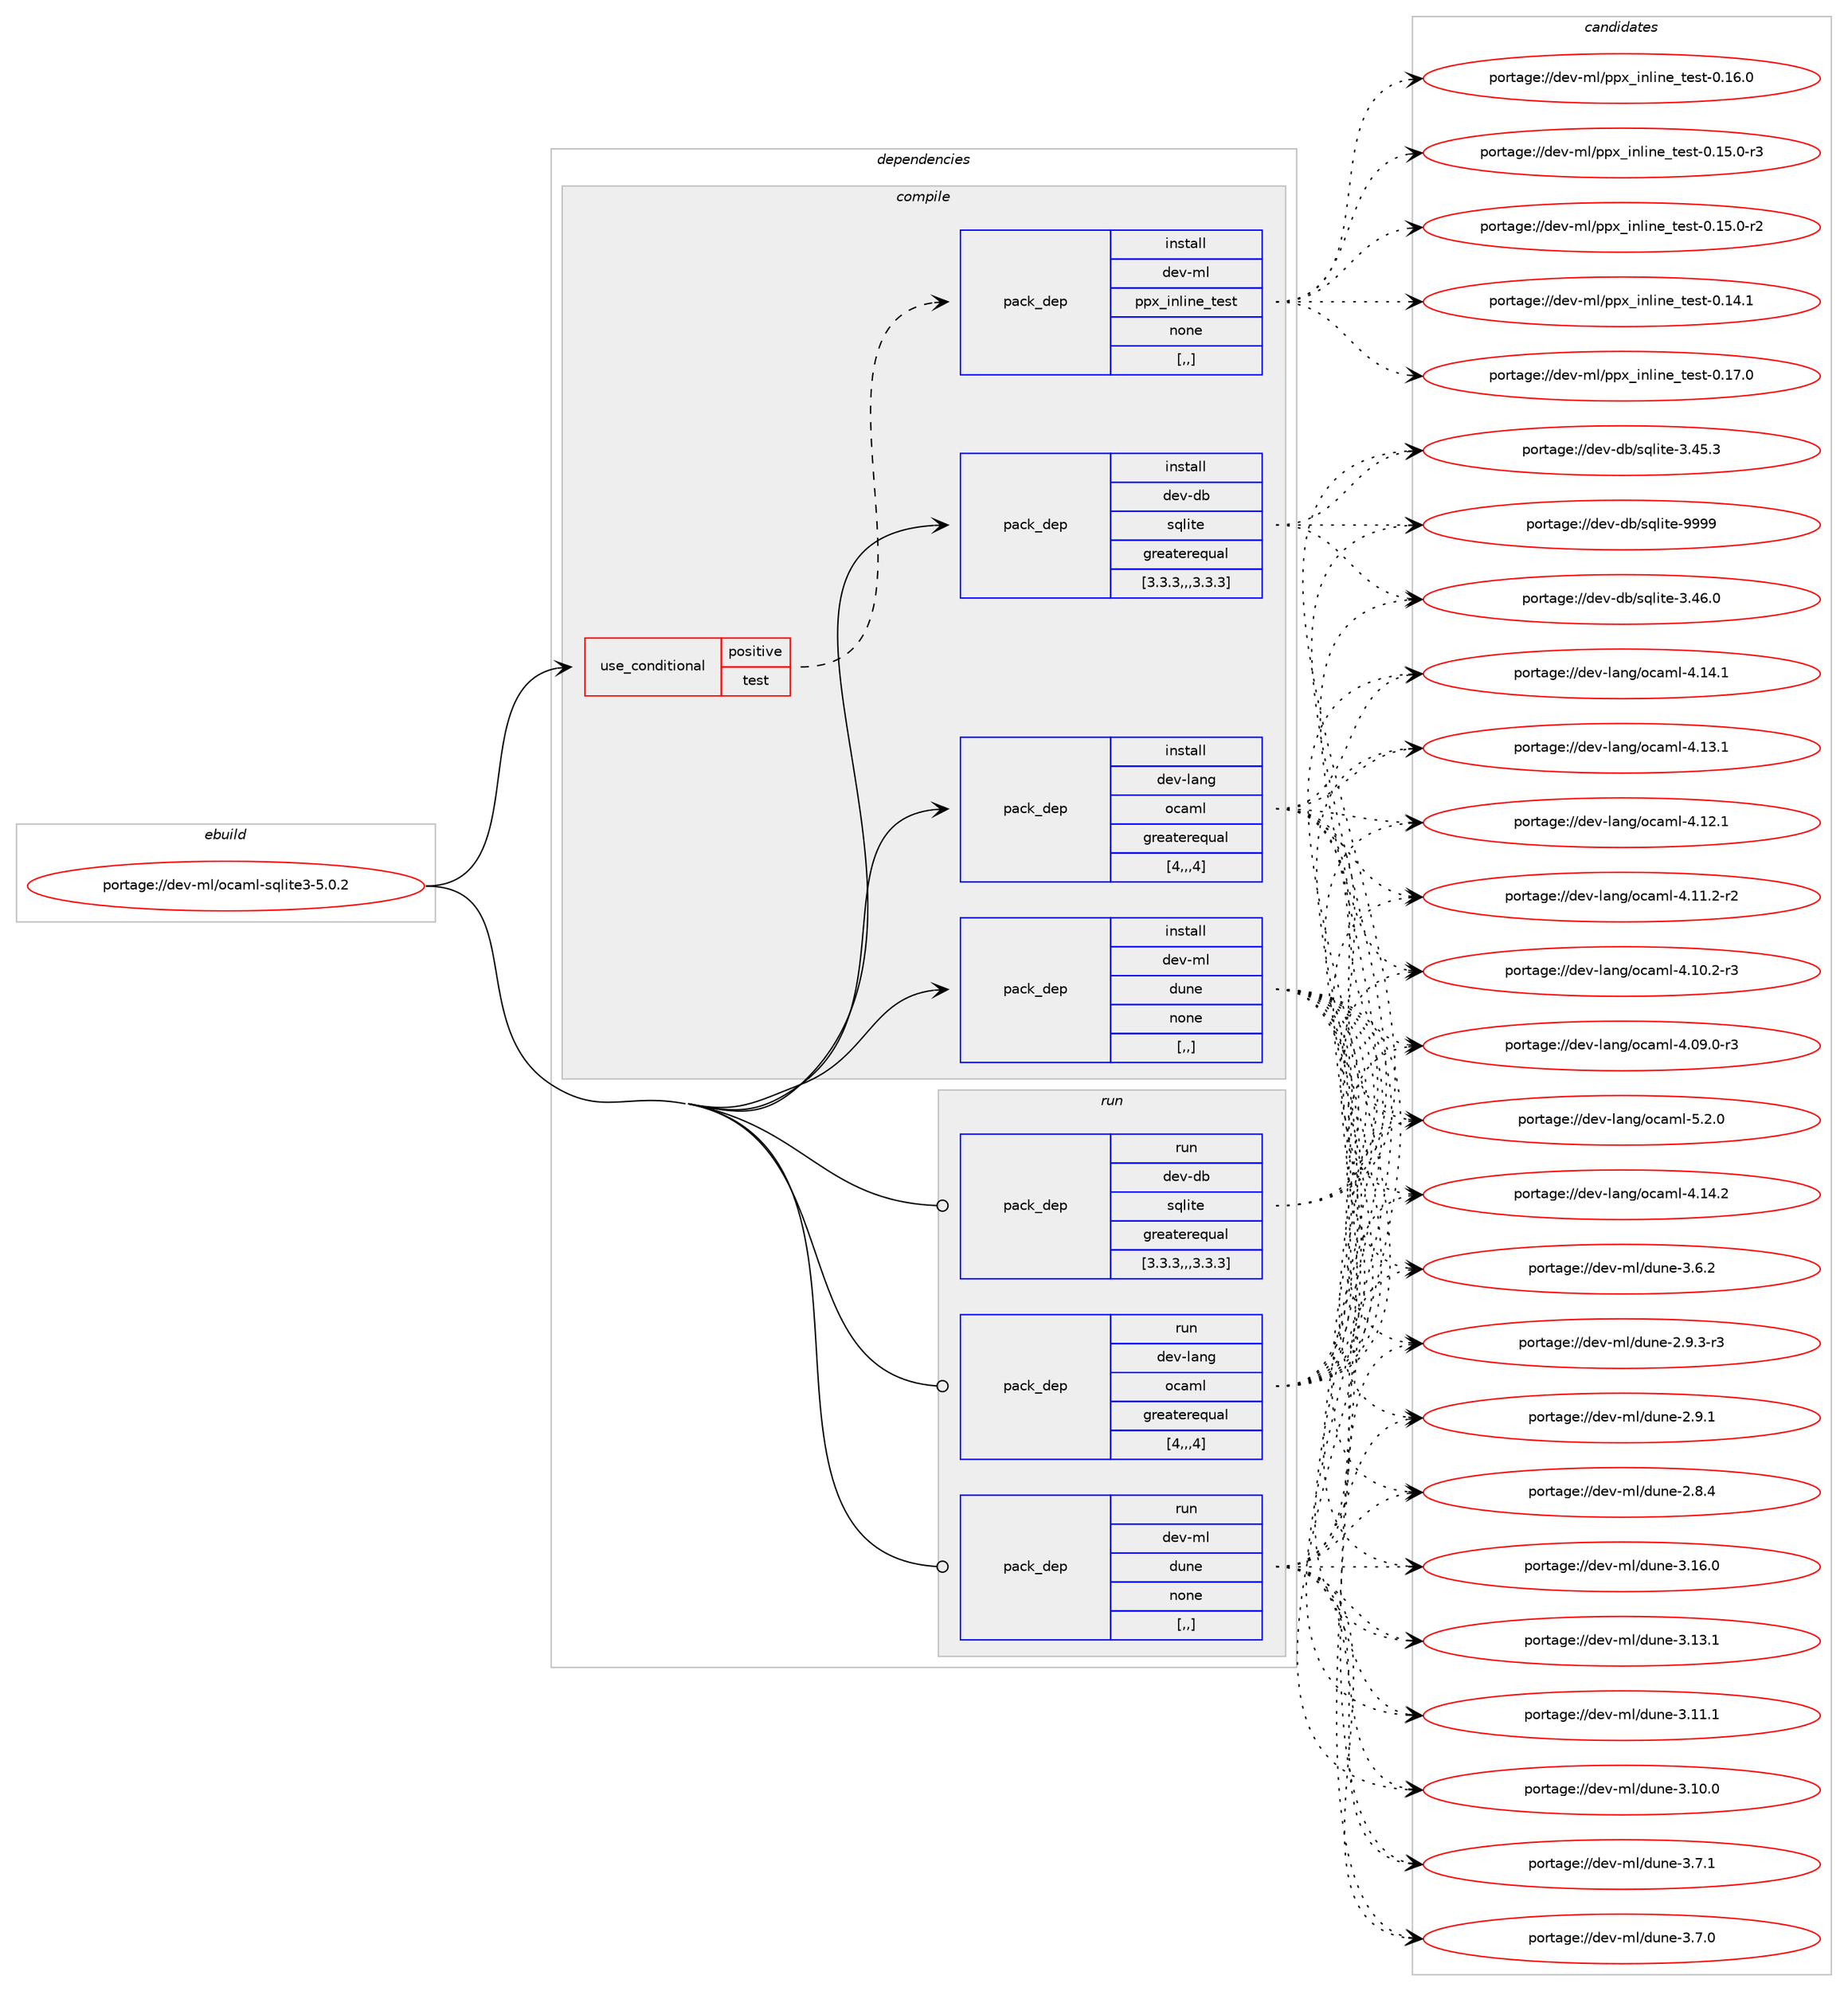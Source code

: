 digraph prolog {

# *************
# Graph options
# *************

newrank=true;
concentrate=true;
compound=true;
graph [rankdir=LR,fontname=Helvetica,fontsize=10,ranksep=1.5];#, ranksep=2.5, nodesep=0.2];
edge  [arrowhead=vee];
node  [fontname=Helvetica,fontsize=10];

# **********
# The ebuild
# **********

subgraph cluster_leftcol {
color=gray;
label=<<i>ebuild</i>>;
id [label="portage://dev-ml/ocaml-sqlite3-5.0.2", color=red, width=4, href="../dev-ml/ocaml-sqlite3-5.0.2.svg"];
}

# ****************
# The dependencies
# ****************

subgraph cluster_midcol {
color=gray;
label=<<i>dependencies</i>>;
subgraph cluster_compile {
fillcolor="#eeeeee";
style=filled;
label=<<i>compile</i>>;
subgraph cond29734 {
dependency121431 [label=<<TABLE BORDER="0" CELLBORDER="1" CELLSPACING="0" CELLPADDING="4"><TR><TD ROWSPAN="3" CELLPADDING="10">use_conditional</TD></TR><TR><TD>positive</TD></TR><TR><TD>test</TD></TR></TABLE>>, shape=none, color=red];
subgraph pack90496 {
dependency121432 [label=<<TABLE BORDER="0" CELLBORDER="1" CELLSPACING="0" CELLPADDING="4" WIDTH="220"><TR><TD ROWSPAN="6" CELLPADDING="30">pack_dep</TD></TR><TR><TD WIDTH="110">install</TD></TR><TR><TD>dev-ml</TD></TR><TR><TD>ppx_inline_test</TD></TR><TR><TD>none</TD></TR><TR><TD>[,,]</TD></TR></TABLE>>, shape=none, color=blue];
}
dependency121431:e -> dependency121432:w [weight=20,style="dashed",arrowhead="vee"];
}
id:e -> dependency121431:w [weight=20,style="solid",arrowhead="vee"];
subgraph pack90497 {
dependency121433 [label=<<TABLE BORDER="0" CELLBORDER="1" CELLSPACING="0" CELLPADDING="4" WIDTH="220"><TR><TD ROWSPAN="6" CELLPADDING="30">pack_dep</TD></TR><TR><TD WIDTH="110">install</TD></TR><TR><TD>dev-db</TD></TR><TR><TD>sqlite</TD></TR><TR><TD>greaterequal</TD></TR><TR><TD>[3.3.3,,,3.3.3]</TD></TR></TABLE>>, shape=none, color=blue];
}
id:e -> dependency121433:w [weight=20,style="solid",arrowhead="vee"];
subgraph pack90498 {
dependency121434 [label=<<TABLE BORDER="0" CELLBORDER="1" CELLSPACING="0" CELLPADDING="4" WIDTH="220"><TR><TD ROWSPAN="6" CELLPADDING="30">pack_dep</TD></TR><TR><TD WIDTH="110">install</TD></TR><TR><TD>dev-lang</TD></TR><TR><TD>ocaml</TD></TR><TR><TD>greaterequal</TD></TR><TR><TD>[4,,,4]</TD></TR></TABLE>>, shape=none, color=blue];
}
id:e -> dependency121434:w [weight=20,style="solid",arrowhead="vee"];
subgraph pack90499 {
dependency121435 [label=<<TABLE BORDER="0" CELLBORDER="1" CELLSPACING="0" CELLPADDING="4" WIDTH="220"><TR><TD ROWSPAN="6" CELLPADDING="30">pack_dep</TD></TR><TR><TD WIDTH="110">install</TD></TR><TR><TD>dev-ml</TD></TR><TR><TD>dune</TD></TR><TR><TD>none</TD></TR><TR><TD>[,,]</TD></TR></TABLE>>, shape=none, color=blue];
}
id:e -> dependency121435:w [weight=20,style="solid",arrowhead="vee"];
}
subgraph cluster_compileandrun {
fillcolor="#eeeeee";
style=filled;
label=<<i>compile and run</i>>;
}
subgraph cluster_run {
fillcolor="#eeeeee";
style=filled;
label=<<i>run</i>>;
subgraph pack90500 {
dependency121436 [label=<<TABLE BORDER="0" CELLBORDER="1" CELLSPACING="0" CELLPADDING="4" WIDTH="220"><TR><TD ROWSPAN="6" CELLPADDING="30">pack_dep</TD></TR><TR><TD WIDTH="110">run</TD></TR><TR><TD>dev-db</TD></TR><TR><TD>sqlite</TD></TR><TR><TD>greaterequal</TD></TR><TR><TD>[3.3.3,,,3.3.3]</TD></TR></TABLE>>, shape=none, color=blue];
}
id:e -> dependency121436:w [weight=20,style="solid",arrowhead="odot"];
subgraph pack90501 {
dependency121437 [label=<<TABLE BORDER="0" CELLBORDER="1" CELLSPACING="0" CELLPADDING="4" WIDTH="220"><TR><TD ROWSPAN="6" CELLPADDING="30">pack_dep</TD></TR><TR><TD WIDTH="110">run</TD></TR><TR><TD>dev-lang</TD></TR><TR><TD>ocaml</TD></TR><TR><TD>greaterequal</TD></TR><TR><TD>[4,,,4]</TD></TR></TABLE>>, shape=none, color=blue];
}
id:e -> dependency121437:w [weight=20,style="solid",arrowhead="odot"];
subgraph pack90502 {
dependency121438 [label=<<TABLE BORDER="0" CELLBORDER="1" CELLSPACING="0" CELLPADDING="4" WIDTH="220"><TR><TD ROWSPAN="6" CELLPADDING="30">pack_dep</TD></TR><TR><TD WIDTH="110">run</TD></TR><TR><TD>dev-ml</TD></TR><TR><TD>dune</TD></TR><TR><TD>none</TD></TR><TR><TD>[,,]</TD></TR></TABLE>>, shape=none, color=blue];
}
id:e -> dependency121438:w [weight=20,style="solid",arrowhead="odot"];
}
}

# **************
# The candidates
# **************

subgraph cluster_choices {
rank=same;
color=gray;
label=<<i>candidates</i>>;

subgraph choice90496 {
color=black;
nodesep=1;
choice1001011184510910847112112120951051101081051101019511610111511645484649554648 [label="portage://dev-ml/ppx_inline_test-0.17.0", color=red, width=4,href="../dev-ml/ppx_inline_test-0.17.0.svg"];
choice1001011184510910847112112120951051101081051101019511610111511645484649544648 [label="portage://dev-ml/ppx_inline_test-0.16.0", color=red, width=4,href="../dev-ml/ppx_inline_test-0.16.0.svg"];
choice10010111845109108471121121209510511010810511010195116101115116454846495346484511451 [label="portage://dev-ml/ppx_inline_test-0.15.0-r3", color=red, width=4,href="../dev-ml/ppx_inline_test-0.15.0-r3.svg"];
choice10010111845109108471121121209510511010810511010195116101115116454846495346484511450 [label="portage://dev-ml/ppx_inline_test-0.15.0-r2", color=red, width=4,href="../dev-ml/ppx_inline_test-0.15.0-r2.svg"];
choice1001011184510910847112112120951051101081051101019511610111511645484649524649 [label="portage://dev-ml/ppx_inline_test-0.14.1", color=red, width=4,href="../dev-ml/ppx_inline_test-0.14.1.svg"];
dependency121432:e -> choice1001011184510910847112112120951051101081051101019511610111511645484649554648:w [style=dotted,weight="100"];
dependency121432:e -> choice1001011184510910847112112120951051101081051101019511610111511645484649544648:w [style=dotted,weight="100"];
dependency121432:e -> choice10010111845109108471121121209510511010810511010195116101115116454846495346484511451:w [style=dotted,weight="100"];
dependency121432:e -> choice10010111845109108471121121209510511010810511010195116101115116454846495346484511450:w [style=dotted,weight="100"];
dependency121432:e -> choice1001011184510910847112112120951051101081051101019511610111511645484649524649:w [style=dotted,weight="100"];
}
subgraph choice90497 {
color=black;
nodesep=1;
choice1001011184510098471151131081051161014557575757 [label="portage://dev-db/sqlite-9999", color=red, width=4,href="../dev-db/sqlite-9999.svg"];
choice10010111845100984711511310810511610145514652544648 [label="portage://dev-db/sqlite-3.46.0", color=red, width=4,href="../dev-db/sqlite-3.46.0.svg"];
choice10010111845100984711511310810511610145514652534651 [label="portage://dev-db/sqlite-3.45.3", color=red, width=4,href="../dev-db/sqlite-3.45.3.svg"];
dependency121433:e -> choice1001011184510098471151131081051161014557575757:w [style=dotted,weight="100"];
dependency121433:e -> choice10010111845100984711511310810511610145514652544648:w [style=dotted,weight="100"];
dependency121433:e -> choice10010111845100984711511310810511610145514652534651:w [style=dotted,weight="100"];
}
subgraph choice90498 {
color=black;
nodesep=1;
choice1001011184510897110103471119997109108455346504648 [label="portage://dev-lang/ocaml-5.2.0", color=red, width=4,href="../dev-lang/ocaml-5.2.0.svg"];
choice100101118451089711010347111999710910845524649524650 [label="portage://dev-lang/ocaml-4.14.2", color=red, width=4,href="../dev-lang/ocaml-4.14.2.svg"];
choice100101118451089711010347111999710910845524649524649 [label="portage://dev-lang/ocaml-4.14.1", color=red, width=4,href="../dev-lang/ocaml-4.14.1.svg"];
choice100101118451089711010347111999710910845524649514649 [label="portage://dev-lang/ocaml-4.13.1", color=red, width=4,href="../dev-lang/ocaml-4.13.1.svg"];
choice100101118451089711010347111999710910845524649504649 [label="portage://dev-lang/ocaml-4.12.1", color=red, width=4,href="../dev-lang/ocaml-4.12.1.svg"];
choice1001011184510897110103471119997109108455246494946504511450 [label="portage://dev-lang/ocaml-4.11.2-r2", color=red, width=4,href="../dev-lang/ocaml-4.11.2-r2.svg"];
choice1001011184510897110103471119997109108455246494846504511451 [label="portage://dev-lang/ocaml-4.10.2-r3", color=red, width=4,href="../dev-lang/ocaml-4.10.2-r3.svg"];
choice1001011184510897110103471119997109108455246485746484511451 [label="portage://dev-lang/ocaml-4.09.0-r3", color=red, width=4,href="../dev-lang/ocaml-4.09.0-r3.svg"];
dependency121434:e -> choice1001011184510897110103471119997109108455346504648:w [style=dotted,weight="100"];
dependency121434:e -> choice100101118451089711010347111999710910845524649524650:w [style=dotted,weight="100"];
dependency121434:e -> choice100101118451089711010347111999710910845524649524649:w [style=dotted,weight="100"];
dependency121434:e -> choice100101118451089711010347111999710910845524649514649:w [style=dotted,weight="100"];
dependency121434:e -> choice100101118451089711010347111999710910845524649504649:w [style=dotted,weight="100"];
dependency121434:e -> choice1001011184510897110103471119997109108455246494946504511450:w [style=dotted,weight="100"];
dependency121434:e -> choice1001011184510897110103471119997109108455246494846504511451:w [style=dotted,weight="100"];
dependency121434:e -> choice1001011184510897110103471119997109108455246485746484511451:w [style=dotted,weight="100"];
}
subgraph choice90499 {
color=black;
nodesep=1;
choice100101118451091084710011711010145514649544648 [label="portage://dev-ml/dune-3.16.0", color=red, width=4,href="../dev-ml/dune-3.16.0.svg"];
choice100101118451091084710011711010145514649514649 [label="portage://dev-ml/dune-3.13.1", color=red, width=4,href="../dev-ml/dune-3.13.1.svg"];
choice100101118451091084710011711010145514649494649 [label="portage://dev-ml/dune-3.11.1", color=red, width=4,href="../dev-ml/dune-3.11.1.svg"];
choice100101118451091084710011711010145514649484648 [label="portage://dev-ml/dune-3.10.0", color=red, width=4,href="../dev-ml/dune-3.10.0.svg"];
choice1001011184510910847100117110101455146554649 [label="portage://dev-ml/dune-3.7.1", color=red, width=4,href="../dev-ml/dune-3.7.1.svg"];
choice1001011184510910847100117110101455146554648 [label="portage://dev-ml/dune-3.7.0", color=red, width=4,href="../dev-ml/dune-3.7.0.svg"];
choice1001011184510910847100117110101455146544650 [label="portage://dev-ml/dune-3.6.2", color=red, width=4,href="../dev-ml/dune-3.6.2.svg"];
choice10010111845109108471001171101014550465746514511451 [label="portage://dev-ml/dune-2.9.3-r3", color=red, width=4,href="../dev-ml/dune-2.9.3-r3.svg"];
choice1001011184510910847100117110101455046574649 [label="portage://dev-ml/dune-2.9.1", color=red, width=4,href="../dev-ml/dune-2.9.1.svg"];
choice1001011184510910847100117110101455046564652 [label="portage://dev-ml/dune-2.8.4", color=red, width=4,href="../dev-ml/dune-2.8.4.svg"];
dependency121435:e -> choice100101118451091084710011711010145514649544648:w [style=dotted,weight="100"];
dependency121435:e -> choice100101118451091084710011711010145514649514649:w [style=dotted,weight="100"];
dependency121435:e -> choice100101118451091084710011711010145514649494649:w [style=dotted,weight="100"];
dependency121435:e -> choice100101118451091084710011711010145514649484648:w [style=dotted,weight="100"];
dependency121435:e -> choice1001011184510910847100117110101455146554649:w [style=dotted,weight="100"];
dependency121435:e -> choice1001011184510910847100117110101455146554648:w [style=dotted,weight="100"];
dependency121435:e -> choice1001011184510910847100117110101455146544650:w [style=dotted,weight="100"];
dependency121435:e -> choice10010111845109108471001171101014550465746514511451:w [style=dotted,weight="100"];
dependency121435:e -> choice1001011184510910847100117110101455046574649:w [style=dotted,weight="100"];
dependency121435:e -> choice1001011184510910847100117110101455046564652:w [style=dotted,weight="100"];
}
subgraph choice90500 {
color=black;
nodesep=1;
choice1001011184510098471151131081051161014557575757 [label="portage://dev-db/sqlite-9999", color=red, width=4,href="../dev-db/sqlite-9999.svg"];
choice10010111845100984711511310810511610145514652544648 [label="portage://dev-db/sqlite-3.46.0", color=red, width=4,href="../dev-db/sqlite-3.46.0.svg"];
choice10010111845100984711511310810511610145514652534651 [label="portage://dev-db/sqlite-3.45.3", color=red, width=4,href="../dev-db/sqlite-3.45.3.svg"];
dependency121436:e -> choice1001011184510098471151131081051161014557575757:w [style=dotted,weight="100"];
dependency121436:e -> choice10010111845100984711511310810511610145514652544648:w [style=dotted,weight="100"];
dependency121436:e -> choice10010111845100984711511310810511610145514652534651:w [style=dotted,weight="100"];
}
subgraph choice90501 {
color=black;
nodesep=1;
choice1001011184510897110103471119997109108455346504648 [label="portage://dev-lang/ocaml-5.2.0", color=red, width=4,href="../dev-lang/ocaml-5.2.0.svg"];
choice100101118451089711010347111999710910845524649524650 [label="portage://dev-lang/ocaml-4.14.2", color=red, width=4,href="../dev-lang/ocaml-4.14.2.svg"];
choice100101118451089711010347111999710910845524649524649 [label="portage://dev-lang/ocaml-4.14.1", color=red, width=4,href="../dev-lang/ocaml-4.14.1.svg"];
choice100101118451089711010347111999710910845524649514649 [label="portage://dev-lang/ocaml-4.13.1", color=red, width=4,href="../dev-lang/ocaml-4.13.1.svg"];
choice100101118451089711010347111999710910845524649504649 [label="portage://dev-lang/ocaml-4.12.1", color=red, width=4,href="../dev-lang/ocaml-4.12.1.svg"];
choice1001011184510897110103471119997109108455246494946504511450 [label="portage://dev-lang/ocaml-4.11.2-r2", color=red, width=4,href="../dev-lang/ocaml-4.11.2-r2.svg"];
choice1001011184510897110103471119997109108455246494846504511451 [label="portage://dev-lang/ocaml-4.10.2-r3", color=red, width=4,href="../dev-lang/ocaml-4.10.2-r3.svg"];
choice1001011184510897110103471119997109108455246485746484511451 [label="portage://dev-lang/ocaml-4.09.0-r3", color=red, width=4,href="../dev-lang/ocaml-4.09.0-r3.svg"];
dependency121437:e -> choice1001011184510897110103471119997109108455346504648:w [style=dotted,weight="100"];
dependency121437:e -> choice100101118451089711010347111999710910845524649524650:w [style=dotted,weight="100"];
dependency121437:e -> choice100101118451089711010347111999710910845524649524649:w [style=dotted,weight="100"];
dependency121437:e -> choice100101118451089711010347111999710910845524649514649:w [style=dotted,weight="100"];
dependency121437:e -> choice100101118451089711010347111999710910845524649504649:w [style=dotted,weight="100"];
dependency121437:e -> choice1001011184510897110103471119997109108455246494946504511450:w [style=dotted,weight="100"];
dependency121437:e -> choice1001011184510897110103471119997109108455246494846504511451:w [style=dotted,weight="100"];
dependency121437:e -> choice1001011184510897110103471119997109108455246485746484511451:w [style=dotted,weight="100"];
}
subgraph choice90502 {
color=black;
nodesep=1;
choice100101118451091084710011711010145514649544648 [label="portage://dev-ml/dune-3.16.0", color=red, width=4,href="../dev-ml/dune-3.16.0.svg"];
choice100101118451091084710011711010145514649514649 [label="portage://dev-ml/dune-3.13.1", color=red, width=4,href="../dev-ml/dune-3.13.1.svg"];
choice100101118451091084710011711010145514649494649 [label="portage://dev-ml/dune-3.11.1", color=red, width=4,href="../dev-ml/dune-3.11.1.svg"];
choice100101118451091084710011711010145514649484648 [label="portage://dev-ml/dune-3.10.0", color=red, width=4,href="../dev-ml/dune-3.10.0.svg"];
choice1001011184510910847100117110101455146554649 [label="portage://dev-ml/dune-3.7.1", color=red, width=4,href="../dev-ml/dune-3.7.1.svg"];
choice1001011184510910847100117110101455146554648 [label="portage://dev-ml/dune-3.7.0", color=red, width=4,href="../dev-ml/dune-3.7.0.svg"];
choice1001011184510910847100117110101455146544650 [label="portage://dev-ml/dune-3.6.2", color=red, width=4,href="../dev-ml/dune-3.6.2.svg"];
choice10010111845109108471001171101014550465746514511451 [label="portage://dev-ml/dune-2.9.3-r3", color=red, width=4,href="../dev-ml/dune-2.9.3-r3.svg"];
choice1001011184510910847100117110101455046574649 [label="portage://dev-ml/dune-2.9.1", color=red, width=4,href="../dev-ml/dune-2.9.1.svg"];
choice1001011184510910847100117110101455046564652 [label="portage://dev-ml/dune-2.8.4", color=red, width=4,href="../dev-ml/dune-2.8.4.svg"];
dependency121438:e -> choice100101118451091084710011711010145514649544648:w [style=dotted,weight="100"];
dependency121438:e -> choice100101118451091084710011711010145514649514649:w [style=dotted,weight="100"];
dependency121438:e -> choice100101118451091084710011711010145514649494649:w [style=dotted,weight="100"];
dependency121438:e -> choice100101118451091084710011711010145514649484648:w [style=dotted,weight="100"];
dependency121438:e -> choice1001011184510910847100117110101455146554649:w [style=dotted,weight="100"];
dependency121438:e -> choice1001011184510910847100117110101455146554648:w [style=dotted,weight="100"];
dependency121438:e -> choice1001011184510910847100117110101455146544650:w [style=dotted,weight="100"];
dependency121438:e -> choice10010111845109108471001171101014550465746514511451:w [style=dotted,weight="100"];
dependency121438:e -> choice1001011184510910847100117110101455046574649:w [style=dotted,weight="100"];
dependency121438:e -> choice1001011184510910847100117110101455046564652:w [style=dotted,weight="100"];
}
}

}
